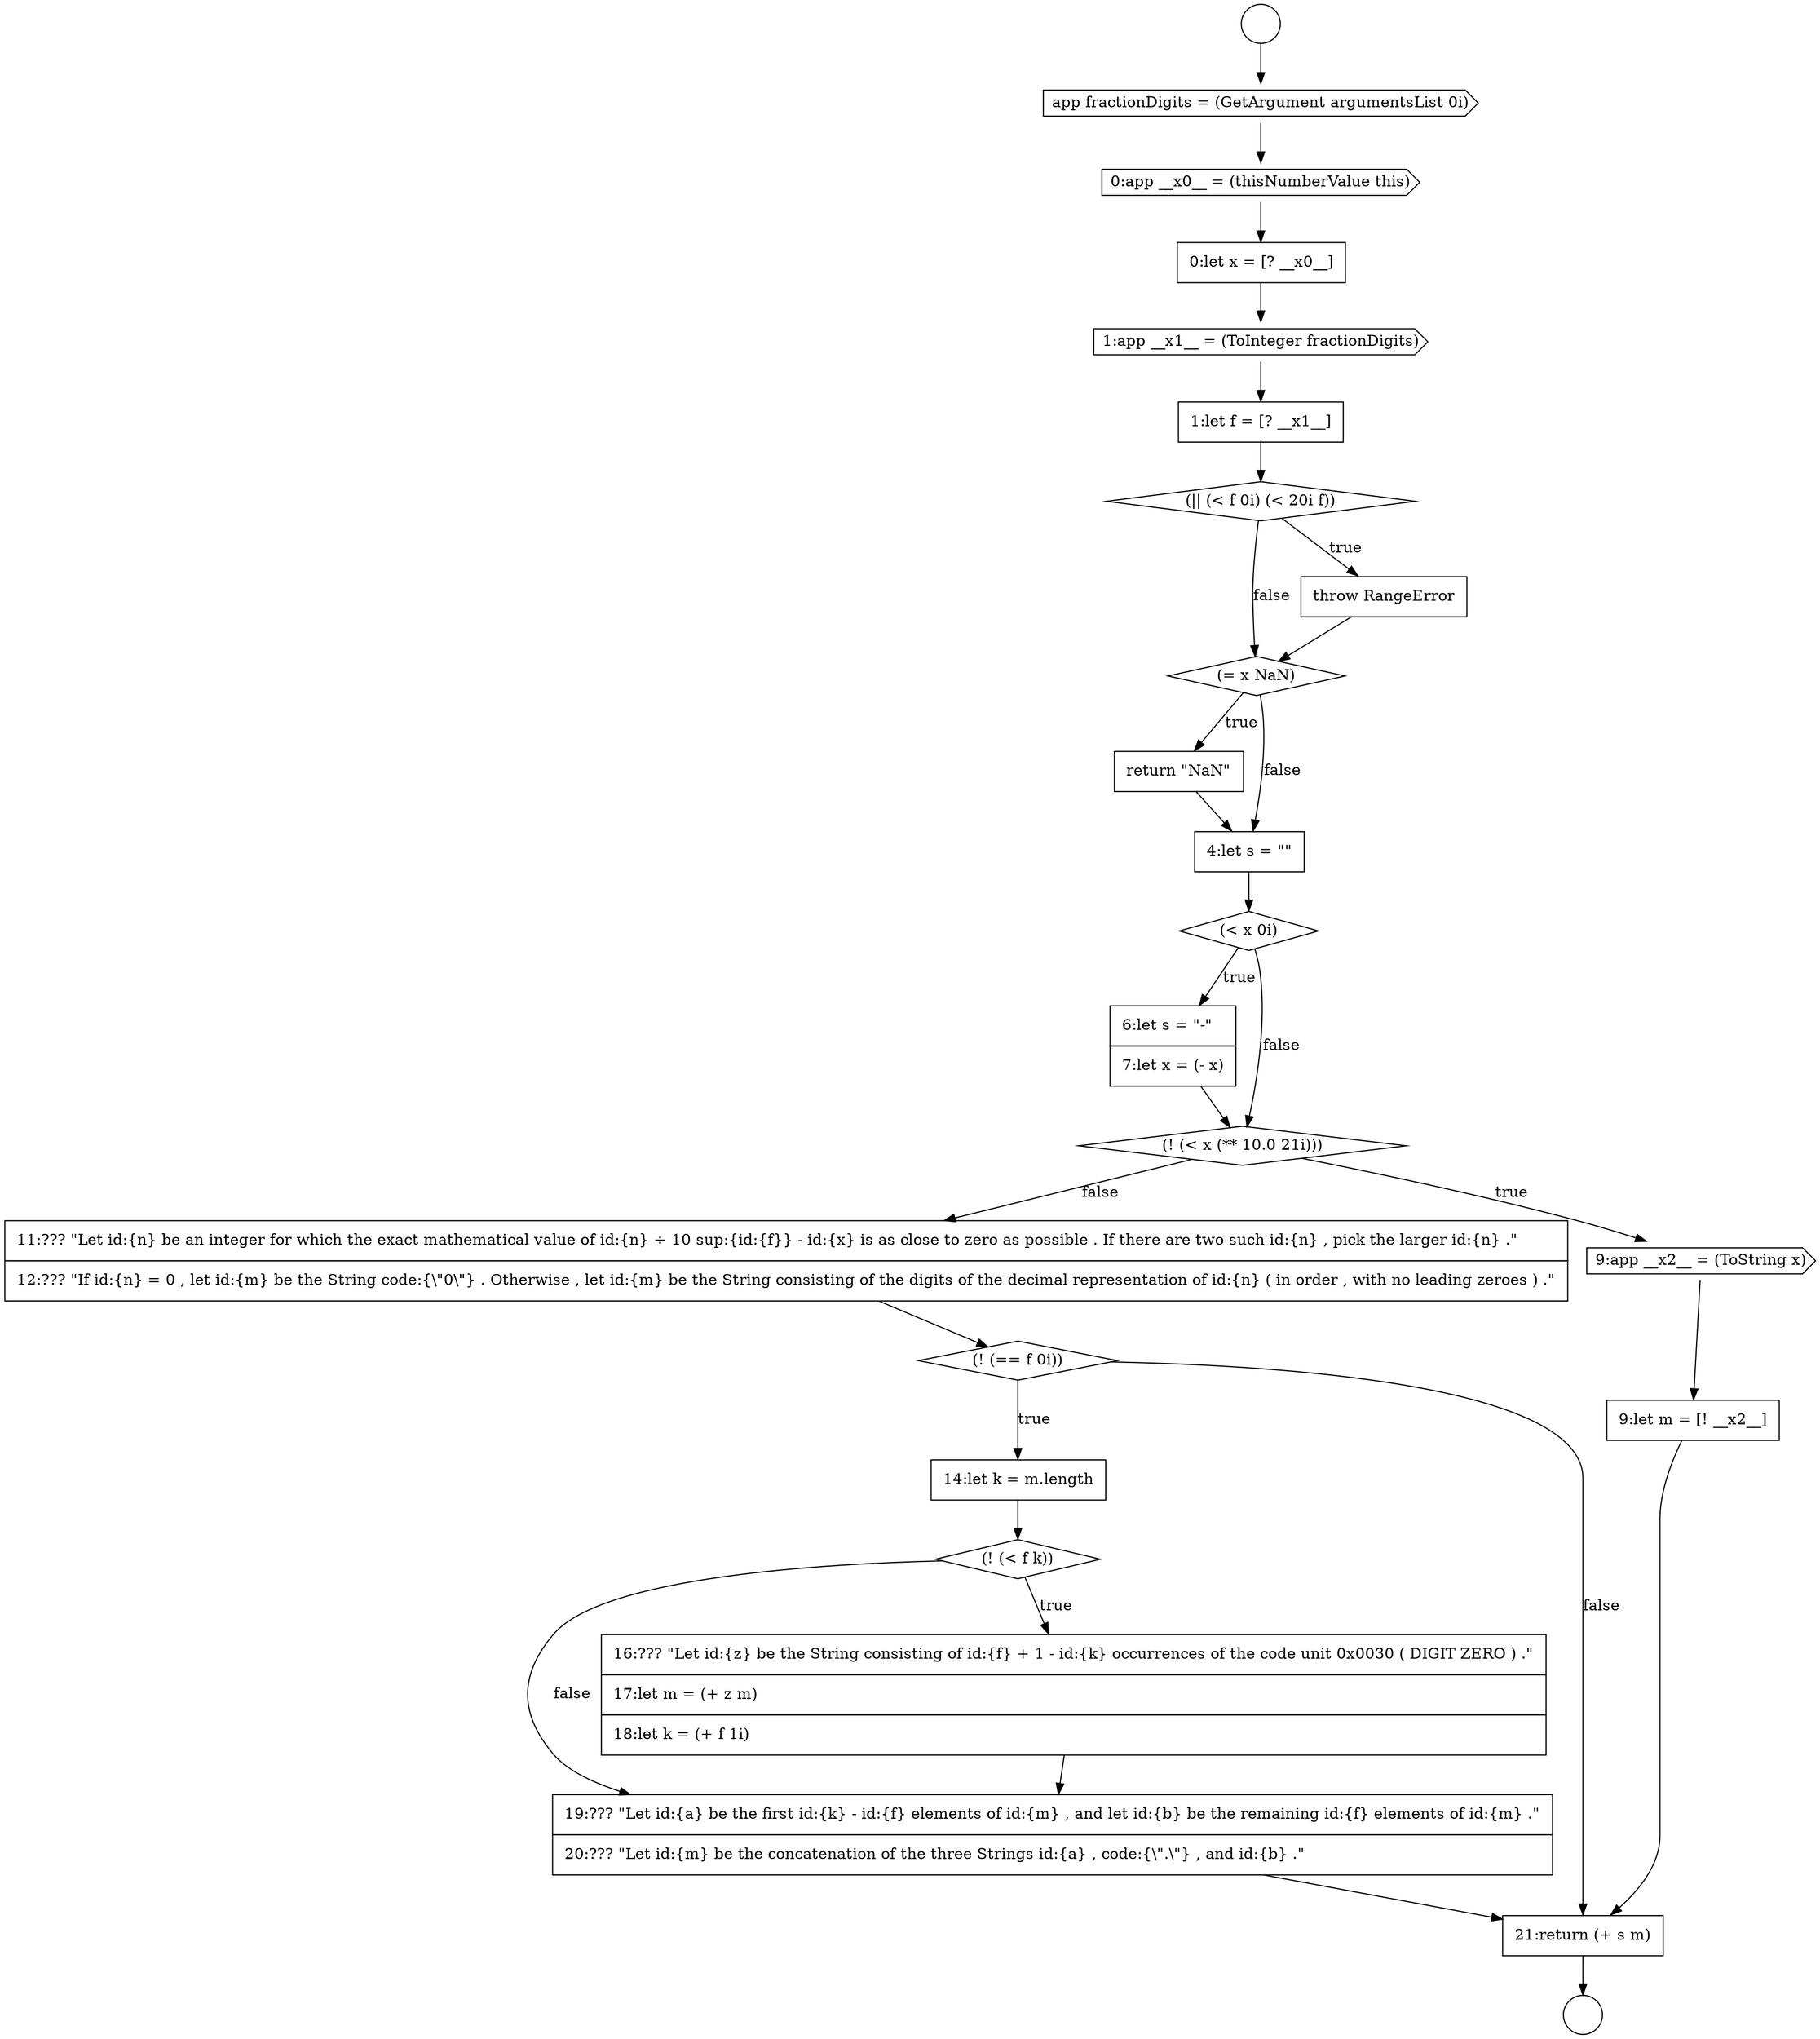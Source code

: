 digraph {
  node11620 [shape=none, margin=0, label=<<font color="black">
    <table border="0" cellborder="1" cellspacing="0" cellpadding="10">
      <tr><td align="left">0:let x = [? __x0__]</td></tr>
    </table>
  </font>> color="black" fillcolor="white" style=filled]
  node11635 [shape=none, margin=0, label=<<font color="black">
    <table border="0" cellborder="1" cellspacing="0" cellpadding="10">
      <tr><td align="left">14:let k = m.length</td></tr>
    </table>
  </font>> color="black" fillcolor="white" style=filled]
  node11628 [shape=diamond, label=<<font color="black">(&lt; x 0i)</font>> color="black" fillcolor="white" style=filled]
  node11632 [shape=none, margin=0, label=<<font color="black">
    <table border="0" cellborder="1" cellspacing="0" cellpadding="10">
      <tr><td align="left">9:let m = [! __x2__]</td></tr>
    </table>
  </font>> color="black" fillcolor="white" style=filled]
  node11625 [shape=diamond, label=<<font color="black">(= x NaN)</font>> color="black" fillcolor="white" style=filled]
  node11638 [shape=none, margin=0, label=<<font color="black">
    <table border="0" cellborder="1" cellspacing="0" cellpadding="10">
      <tr><td align="left">19:??? &quot;Let id:{a} be the first id:{k} - id:{f} elements of id:{m} , and let id:{b} be the remaining id:{f} elements of id:{m} .&quot;</td></tr>
      <tr><td align="left">20:??? &quot;Let id:{m} be the concatenation of the three Strings id:{a} , code:{\&quot;.\&quot;} , and id:{b} .&quot;</td></tr>
    </table>
  </font>> color="black" fillcolor="white" style=filled]
  node11633 [shape=none, margin=0, label=<<font color="black">
    <table border="0" cellborder="1" cellspacing="0" cellpadding="10">
      <tr><td align="left">11:??? &quot;Let id:{n} be an integer for which the exact mathematical value of id:{n} &divide; 10 sup:{id:{f}} - id:{x} is as close to zero as possible . If there are two such id:{n} , pick the larger id:{n} .&quot;</td></tr>
      <tr><td align="left">12:??? &quot;If id:{n} = 0 , let id:{m} be the String code:{\&quot;0\&quot;} . Otherwise , let id:{m} be the String consisting of the digits of the decimal representation of id:{n} ( in order , with no leading zeroes ) .&quot;</td></tr>
    </table>
  </font>> color="black" fillcolor="white" style=filled]
  node11618 [shape=cds, label=<<font color="black">app fractionDigits = (GetArgument argumentsList 0i)</font>> color="black" fillcolor="white" style=filled]
  node11626 [shape=none, margin=0, label=<<font color="black">
    <table border="0" cellborder="1" cellspacing="0" cellpadding="10">
      <tr><td align="left">return &quot;NaN&quot;</td></tr>
    </table>
  </font>> color="black" fillcolor="white" style=filled]
  node11639 [shape=none, margin=0, label=<<font color="black">
    <table border="0" cellborder="1" cellspacing="0" cellpadding="10">
      <tr><td align="left">21:return (+ s m)</td></tr>
    </table>
  </font>> color="black" fillcolor="white" style=filled]
  node11627 [shape=none, margin=0, label=<<font color="black">
    <table border="0" cellborder="1" cellspacing="0" cellpadding="10">
      <tr><td align="left">4:let s = &quot;&quot;</td></tr>
    </table>
  </font>> color="black" fillcolor="white" style=filled]
  node11631 [shape=cds, label=<<font color="black">9:app __x2__ = (ToString x)</font>> color="black" fillcolor="white" style=filled]
  node11619 [shape=cds, label=<<font color="black">0:app __x0__ = (thisNumberValue this)</font>> color="black" fillcolor="white" style=filled]
  node11634 [shape=diamond, label=<<font color="black">(! (== f 0i))</font>> color="black" fillcolor="white" style=filled]
  node11629 [shape=none, margin=0, label=<<font color="black">
    <table border="0" cellborder="1" cellspacing="0" cellpadding="10">
      <tr><td align="left">6:let s = &quot;-&quot;</td></tr>
      <tr><td align="left">7:let x = (- x)</td></tr>
    </table>
  </font>> color="black" fillcolor="white" style=filled]
  node11624 [shape=none, margin=0, label=<<font color="black">
    <table border="0" cellborder="1" cellspacing="0" cellpadding="10">
      <tr><td align="left">throw RangeError</td></tr>
    </table>
  </font>> color="black" fillcolor="white" style=filled]
  node11623 [shape=diamond, label=<<font color="black">(|| (&lt; f 0i) (&lt; 20i f))</font>> color="black" fillcolor="white" style=filled]
  node11630 [shape=diamond, label=<<font color="black">(! (&lt; x (** 10.0 21i)))</font>> color="black" fillcolor="white" style=filled]
  node11622 [shape=none, margin=0, label=<<font color="black">
    <table border="0" cellborder="1" cellspacing="0" cellpadding="10">
      <tr><td align="left">1:let f = [? __x1__]</td></tr>
    </table>
  </font>> color="black" fillcolor="white" style=filled]
  node11637 [shape=none, margin=0, label=<<font color="black">
    <table border="0" cellborder="1" cellspacing="0" cellpadding="10">
      <tr><td align="left">16:??? &quot;Let id:{z} be the String consisting of id:{f} + 1 - id:{k} occurrences of the code unit 0x0030 ( DIGIT ZERO ) .&quot;</td></tr>
      <tr><td align="left">17:let m = (+ z m)</td></tr>
      <tr><td align="left">18:let k = (+ f 1i)</td></tr>
    </table>
  </font>> color="black" fillcolor="white" style=filled]
  node11617 [shape=circle label=" " color="black" fillcolor="white" style=filled]
  node11636 [shape=diamond, label=<<font color="black">(! (&lt; f k))</font>> color="black" fillcolor="white" style=filled]
  node11621 [shape=cds, label=<<font color="black">1:app __x1__ = (ToInteger fractionDigits)</font>> color="black" fillcolor="white" style=filled]
  node11616 [shape=circle label=" " color="black" fillcolor="white" style=filled]
  node11636 -> node11637 [label=<<font color="black">true</font>> color="black"]
  node11636 -> node11638 [label=<<font color="black">false</font>> color="black"]
  node11627 -> node11628 [ color="black"]
  node11634 -> node11635 [label=<<font color="black">true</font>> color="black"]
  node11634 -> node11639 [label=<<font color="black">false</font>> color="black"]
  node11625 -> node11626 [label=<<font color="black">true</font>> color="black"]
  node11625 -> node11627 [label=<<font color="black">false</font>> color="black"]
  node11616 -> node11618 [ color="black"]
  node11621 -> node11622 [ color="black"]
  node11624 -> node11625 [ color="black"]
  node11619 -> node11620 [ color="black"]
  node11630 -> node11631 [label=<<font color="black">true</font>> color="black"]
  node11630 -> node11633 [label=<<font color="black">false</font>> color="black"]
  node11632 -> node11639 [ color="black"]
  node11622 -> node11623 [ color="black"]
  node11637 -> node11638 [ color="black"]
  node11633 -> node11634 [ color="black"]
  node11620 -> node11621 [ color="black"]
  node11626 -> node11627 [ color="black"]
  node11623 -> node11624 [label=<<font color="black">true</font>> color="black"]
  node11623 -> node11625 [label=<<font color="black">false</font>> color="black"]
  node11639 -> node11617 [ color="black"]
  node11638 -> node11639 [ color="black"]
  node11635 -> node11636 [ color="black"]
  node11631 -> node11632 [ color="black"]
  node11628 -> node11629 [label=<<font color="black">true</font>> color="black"]
  node11628 -> node11630 [label=<<font color="black">false</font>> color="black"]
  node11629 -> node11630 [ color="black"]
  node11618 -> node11619 [ color="black"]
}
